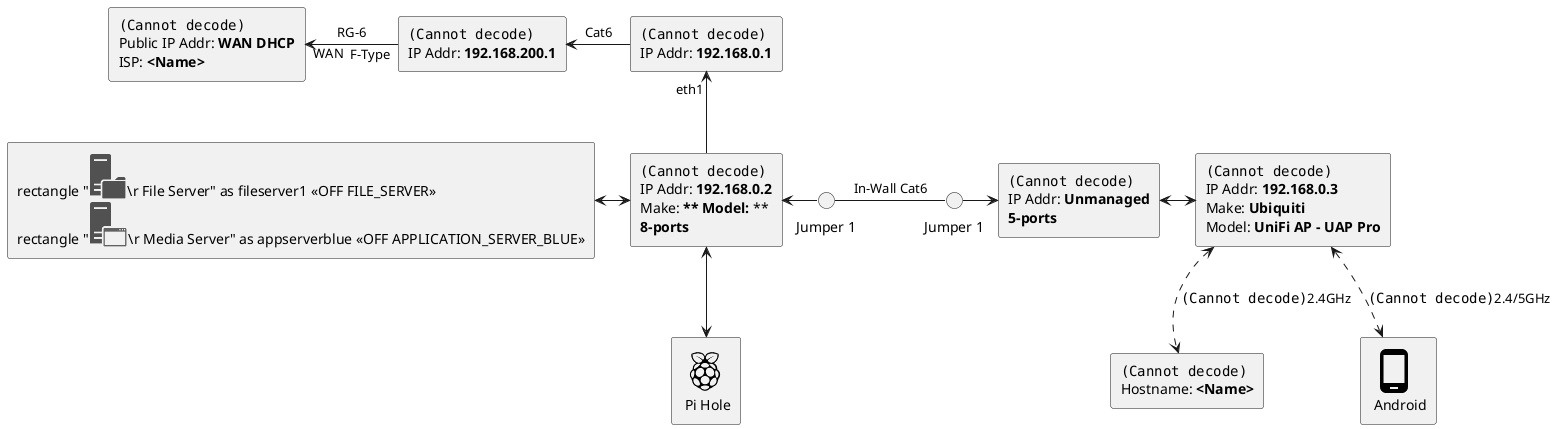 @startuml Demo_Networking_Diagram

' skinparam componentStyle uml2

/'
http://plantuml.com/guide
21 Standard Library
'/

!include <tupadr3/common>
'https://github.com/tupadr3/plantuml-icon-font-sprites
!include <tupadr3/font-awesome/server>
!include <tupadr3/font-awesome/database>
!include <tupadr3/material/phone_android>
!include <tupadr3/devicons/raspberry_pi>
'https://github.com/Roemer/plantuml-office
!include <office/Servers/application_server_blue>
!include <office/Servers/file_server>
' OFF_FILE_SERVER(fileserver1,File Server)
!include <office/Devices/switch>
'OFF_SWITCH(dumbswitch2,Dumb Switch)


rectangle internet [
<img:"networking_icons/cloud_internet_128px.png">
Public IP Addr: **WAN DHCP**
ISP: **<Name>**
]

rectangle modem [
<img:"networking_icons/modem-router_square-bw_128px.png">
IP Addr: **192.168.200.1**
]

rectangle router [
<img:"networking_icons/router_circle-with-four-arrow-incoming-inside_128px.png">
IP Addr: **192.168.0.1**
]

rectangle switch1 [
<img:"networking_icons/switch_symbol-bw-ios-7_128px.png">
IP Addr: **192.168.0.2**
Make: **** Model: ****
**8-ports**
]

rectangle switch2 [
<img:"networking_icons/switch_symbol-bw-ios-7_128px.png">
IP Addr: **Unmanaged**
**5-ports**
]

rectangle wifiap1 [
<img:"networking_icons/antenna_tower-3-legs-omni-signal_128px.png">
IP Addr: **192.168.0.3**
Make: **Ubiquiti** 
Model: **UniFi AP - UAP Pro**
]

rectangle laptop1 [
<img:"networking_icons/laptop_black-keyboard-white-touchpad_064px.png">
Hostname: **<Name>**
]

rectangle mediaserver [
OFF_FILE_SERVER(fileserver1,File Server)
OFF_APPLICATION_SERVER_BLUE(appserverblue,Media Server)
]

/'
<PREFIX>_<NAME>(alias)
<PREFIX>_<NAME>(alias,label)
<PREFIX>_<NAME>(alias,label,shape)
<PREFIX>_<NAME>(alias,label,shape,color)
'/

MATERIAL_PHONE_ANDROID(androidphone1,Android)

'FA_SERVER(web1,web1) #Green

DEV_RASPBERRY_PI(raspberrypi1,Pi Hole)

() "Jumper 1" AS jump1A
() "Jumper 1" AS jump1B

internet "WAN" <- "F-Type" modem : "    RG-6    "
' modem "F-Type" <-- internet : RG-6
modem <- router : Cat6
'router --> modem : Cat6
router "eth1" <-- switch1
'switch1 <-> switch2
'switch2 <-> switch1
switch1 <- jump1A
jump1A - jump1B : "In-Wall Cat6"
jump1B -> switch2
switch1 <--> raspberrypi1
mediaserver <-> switch1
switch2 <-> wifiap1
'switch2 -> speaker1
'wifiap1 <-> switch2
wifiap1 <..> laptop1 : <img:"networking_icons/wifi-signal-symbol_square-bars_016px.png">2.4GHz
wifiap1 <..> androidphone1  : <img:"networking_icons/wifi-signal-symbol_square-bars_016px.png">2.4/5GHz

@enduml